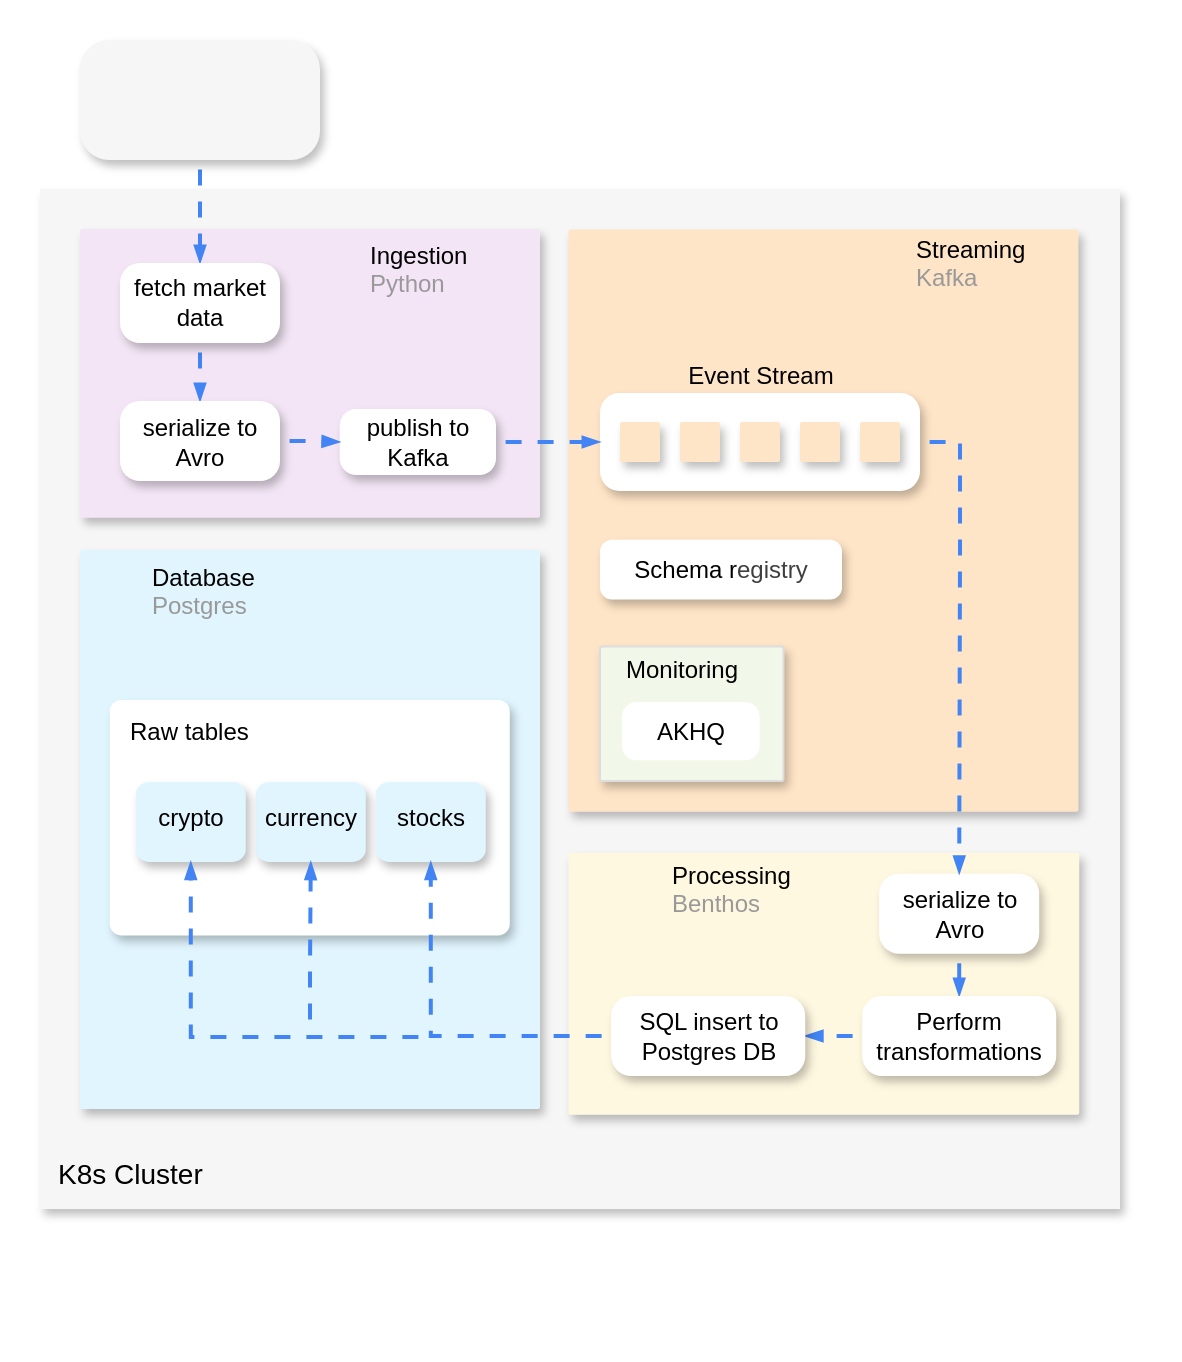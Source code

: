 <mxfile version="28.1.2">
  <diagram name="Page-1" id="xxeRnDWCn8qRitkoaaiU">
    <mxGraphModel dx="-151" dy="748" grid="1" gridSize="10" guides="1" tooltips="1" connect="1" arrows="1" fold="1" page="1" pageScale="1" pageWidth="1169" pageHeight="827" math="0" shadow="0">
      <root>
        <mxCell id="0" />
        <mxCell id="1" parent="0" />
        <mxCell id="kzKmitKhUcXPs3Ogp9_--245" value="" style="rounded=0;whiteSpace=wrap;html=1;strokeColor=none;gradientColor=none;" vertex="1" parent="1">
          <mxGeometry x="1200" y="20" width="580" height="630" as="geometry" />
        </mxCell>
        <mxCell id="167" value="&lt;font style=&quot;color: rgb(0, 0, 0);&quot;&gt;K8s Cluster&lt;/font&gt;" style="fillColor=#F6F6F6;strokeColor=none;shadow=1;gradientColor=none;fontSize=14;align=left;spacing=9;fontColor=#717171;9E9E9E;verticalAlign=bottom;spacingTop=-4;fontStyle=0;spacingLeft=0;html=1;movable=1;resizable=1;rotatable=1;deletable=1;editable=1;locked=0;connectable=1;container=0;spacingRight=0;" parent="1" vertex="1">
          <mxGeometry x="1220" y="114.51" width="540" height="510" as="geometry" />
        </mxCell>
        <mxCell id="168" value="" style="strokeColor=none;shadow=1;strokeWidth=1;rounded=1;absoluteArcSize=1;arcSize=2;fillColor=#F3E5F5;container=0;spacingLeft=3;" parent="1" vertex="1">
          <mxGeometry x="1240" y="134.51" width="230" height="144.35" as="geometry" />
        </mxCell>
        <mxCell id="169" value="" style="strokeColor=none;shadow=1;strokeWidth=1;rounded=1;absoluteArcSize=1;arcSize=2;fillColor=#E1F5FE;align=left;verticalAlign=top;spacingBottom=3;container=0;" parent="1" vertex="1">
          <mxGeometry x="1240" y="295.01" width="230" height="279.5" as="geometry" />
        </mxCell>
        <mxCell id="181" value="publish to Kafka" style="rounded=1;whiteSpace=wrap;html=1;shadow=1;strokeColor=none;strokeWidth=1;align=center;verticalAlign=middle;arcSize=25;fontFamily=Helvetica;fontSize=12;fontColor=default;fillColor=#FFFFFF;glass=0;gradientColor=none;" parent="1" vertex="1">
          <mxGeometry x="1369.89" y="224.49" width="78.11" height="33.02" as="geometry" />
        </mxCell>
        <mxCell id="183" style="edgeStyle=orthogonalEdgeStyle;rounded=0;orthogonalLoop=1;jettySize=auto;html=1;entryX=0.5;entryY=0;entryDx=0;entryDy=0;dashed=0;strokeColor=#4284F3;strokeWidth=2;align=center;verticalAlign=middle;fontFamily=Helvetica;fontSize=12;fontColor=default;labelBackgroundColor=none;startArrow=none;startFill=0;startSize=4;endArrow=blockThin;endFill=1;endSize=4;flowAnimation=1;" parent="1" source="184" target="191" edge="1">
          <mxGeometry relative="1" as="geometry" />
        </mxCell>
        <mxCell id="190" style="edgeStyle=orthogonalEdgeStyle;html=1;rounded=0;dashed=0;strokeColor=#4284F3;strokeWidth=2;align=center;verticalAlign=middle;fontFamily=Helvetica;fontSize=12;fontColor=default;labelBackgroundColor=none;startArrow=none;startFill=0;startSize=4;endArrow=blockThin;endFill=1;endSize=4;flowAnimation=1;entryX=0.5;entryY=0;entryDx=0;entryDy=0;" parent="1" source="191" target="193" edge="1">
          <mxGeometry relative="1" as="geometry">
            <Array as="points">
              <mxPoint x="1300" y="214.51" />
              <mxPoint x="1300" y="214.51" />
            </Array>
          </mxGeometry>
        </mxCell>
        <mxCell id="191" value="fetch market data" style="rounded=1;whiteSpace=wrap;html=1;shadow=1;strokeColor=none;strokeWidth=1;align=center;verticalAlign=middle;arcSize=25;fontFamily=Helvetica;fontSize=12;fontColor=default;fillColor=#FFFFFF;glass=0;gradientColor=none;" parent="1" vertex="1">
          <mxGeometry x="1260" y="151.47" width="80" height="40.04" as="geometry" />
        </mxCell>
        <mxCell id="192" style="edgeStyle=orthogonalEdgeStyle;shape=connector;rounded=0;html=1;dashed=0;strokeColor=#4284F3;strokeWidth=2;align=center;verticalAlign=middle;fontFamily=Helvetica;fontSize=12;fontColor=default;labelBackgroundColor=none;startArrow=none;startFill=0;startSize=4;endArrow=blockThin;endFill=1;endSize=4;flowAnimation=1;" parent="1" source="193" target="181" edge="1">
          <mxGeometry relative="1" as="geometry" />
        </mxCell>
        <mxCell id="193" value="serialize to Avro" style="rounded=1;whiteSpace=wrap;html=1;shadow=1;strokeColor=none;strokeWidth=1;align=center;verticalAlign=middle;arcSize=25;fontFamily=Helvetica;fontSize=12;fontColor=default;fillColor=#FFFFFF;glass=0;gradientColor=none;" parent="1" vertex="1">
          <mxGeometry x="1260" y="220.49" width="80" height="40.04" as="geometry" />
        </mxCell>
        <mxCell id="202" value="" style="group" parent="1" vertex="1" connectable="0">
          <mxGeometry x="1365.89" y="139.51" width="89" height="50" as="geometry" />
        </mxCell>
        <mxCell id="203" value="" style="shape=image;verticalLabelPosition=bottom;labelBackgroundColor=default;verticalAlign=top;aspect=fixed;imageAspect=0;image=https://upload.wikimedia.org/wikipedia/commons/thumb/c/c3/Python-logo-notext.svg/1200px-Python-logo-notext.svg.png;" parent="202" vertex="1">
          <mxGeometry x="71" y="4.11" width="24" height="24" as="geometry" />
        </mxCell>
        <mxCell id="204" value="&lt;span&gt;&lt;font color=&quot;#000000&quot; style=&quot;forced-color-adjust: none; color: light-dark(rgb(0, 0, 0), rgb(237, 237, 237)); scrollbar-color: rgb(226, 226, 226) rgb(251, 251, 251); font-family: Helvetica; font-size: 12px; font-style: normal; font-variant-ligatures: normal; font-variant-caps: normal; font-weight: 400; letter-spacing: normal; orphans: 2; text-align: right; text-indent: 0px; text-transform: none; widows: 2; word-spacing: 0px; -webkit-text-stroke-width: 0px; white-space: nowrap; text-decoration-thickness: initial; text-decoration-style: initial; text-decoration-color: initial;&quot;&gt;Ingestion&lt;/font&gt;&lt;br style=&quot;forced-color-adjust: none; color: rgb(63, 63, 63); scrollbar-color: rgb(226, 226, 226) rgb(251, 251, 251); font-family: Helvetica; font-size: 12px; font-style: normal; font-variant-ligatures: normal; font-variant-caps: normal; font-weight: 400; letter-spacing: normal; orphans: 2; text-align: right; text-indent: 0px; text-transform: none; widows: 2; word-spacing: 0px; -webkit-text-stroke-width: 0px; white-space: nowrap; text-decoration-thickness: initial; text-decoration-style: initial; text-decoration-color: initial;&quot;&gt;&lt;span style=&quot;color: rgb(153, 153, 153); font-family: Helvetica; font-size: 12px; font-style: normal; font-variant-ligatures: normal; font-variant-caps: normal; font-weight: 400; letter-spacing: normal; orphans: 2; text-align: right; text-indent: 0px; text-transform: none; widows: 2; word-spacing: 0px; -webkit-text-stroke-width: 0px; white-space: nowrap; text-decoration-thickness: initial; text-decoration-style: initial; text-decoration-color: initial; float: none; display: inline !important;&quot;&gt;Python&lt;/span&gt;&lt;/span&gt;" style="text;whiteSpace=wrap;html=1;labelBackgroundColor=none;" parent="202" vertex="1">
          <mxGeometry x="17.5" y="-5.89" width="62" height="50" as="geometry" />
        </mxCell>
        <mxCell id="206" value="" style="strokeColor=none;shadow=1;strokeWidth=1;rounded=1;absoluteArcSize=1;arcSize=2;align=left;verticalAlign=middle;fillColor=#FFF8E1;spacing=0;spacingBottom=0;spacingTop=0;spacingLeft=14;" parent="1" vertex="1">
          <mxGeometry x="1484.22" y="446.32" width="255.39" height="131" as="geometry" />
        </mxCell>
        <mxCell id="207" value="&lt;span&gt;&lt;font color=&quot;#000000&quot; style=&quot;forced-color-adjust: none; color: light-dark(rgb(0, 0, 0), rgb(237, 237, 237)); scrollbar-color: rgb(226, 226, 226) rgb(251, 251, 251); font-family: Helvetica; font-size: 12px; font-style: normal; font-variant-ligatures: normal; font-variant-caps: normal; font-weight: 400; letter-spacing: normal; orphans: 2; text-align: right; text-indent: 0px; text-transform: none; widows: 2; word-spacing: 0px; -webkit-text-stroke-width: 0px; white-space: nowrap; text-decoration-thickness: initial; text-decoration-style: initial; text-decoration-color: initial;&quot;&gt;Processing&lt;/font&gt;&lt;br style=&quot;forced-color-adjust: none; color: rgb(63, 63, 63); scrollbar-color: rgb(226, 226, 226) rgb(251, 251, 251); font-family: Helvetica; font-size: 12px; font-style: normal; font-variant-ligatures: normal; font-variant-caps: normal; font-weight: 400; letter-spacing: normal; orphans: 2; text-align: right; text-indent: 0px; text-transform: none; widows: 2; word-spacing: 0px; -webkit-text-stroke-width: 0px; white-space: nowrap; text-decoration-thickness: initial; text-decoration-style: initial; text-decoration-color: initial;&quot;&gt;&lt;span style=&quot;color: rgb(153, 153, 153); font-family: Helvetica; font-size: 12px; font-style: normal; font-variant-ligatures: normal; font-variant-caps: normal; font-weight: 400; letter-spacing: normal; orphans: 2; text-align: right; text-indent: 0px; text-transform: none; widows: 2; word-spacing: 0px; -webkit-text-stroke-width: 0px; white-space: nowrap; text-decoration-thickness: initial; text-decoration-style: initial; text-decoration-color: initial; float: none; display: inline !important;&quot;&gt;Benthos&lt;/span&gt;&lt;/span&gt;" style="text;whiteSpace=wrap;html=1;labelBackgroundColor=none;" parent="1" vertex="1">
          <mxGeometry x="1534.11" y="444.32" width="90" height="50" as="geometry" />
        </mxCell>
        <mxCell id="208" value="" style="shape=image;verticalLabelPosition=bottom;labelBackgroundColor=default;verticalAlign=top;aspect=fixed;imageAspect=0;image=https://avatars.githubusercontent.com/u/48179284?v=4;" parent="1" vertex="1">
          <mxGeometry x="1488.11" y="441.99" width="46" height="46" as="geometry" />
        </mxCell>
        <mxCell id="217" value="" style="edgeStyle=orthogonalEdgeStyle;shape=connector;rounded=0;html=1;dashed=0;strokeColor=#4284F3;strokeWidth=2;align=center;verticalAlign=middle;fontFamily=Helvetica;fontSize=12;fontColor=default;labelBackgroundColor=none;startArrow=none;startFill=0;startSize=4;endArrow=blockThin;endFill=1;endSize=4;flowAnimation=1;" parent="1" source="209" target="210" edge="1">
          <mxGeometry relative="1" as="geometry" />
        </mxCell>
        <mxCell id="209" value="serialize to Avro" style="rounded=1;whiteSpace=wrap;html=1;shadow=1;strokeColor=none;strokeWidth=1;align=center;verticalAlign=middle;arcSize=25;fontFamily=Helvetica;fontSize=12;fontColor=default;fillColor=#FFFFFF;glass=0;gradientColor=none;" parent="1" vertex="1">
          <mxGeometry x="1639.61" y="456.83" width="80" height="40.04" as="geometry" />
        </mxCell>
        <mxCell id="218" value="" style="edgeStyle=orthogonalEdgeStyle;shape=connector;rounded=0;html=1;dashed=0;strokeColor=#4284F3;strokeWidth=2;align=center;verticalAlign=middle;fontFamily=Helvetica;fontSize=12;fontColor=default;labelBackgroundColor=none;startArrow=none;startFill=0;startSize=4;endArrow=blockThin;endFill=1;endSize=4;flowAnimation=1;" parent="1" source="210" target="211" edge="1">
          <mxGeometry relative="1" as="geometry" />
        </mxCell>
        <mxCell id="210" value="Perform transformations" style="rounded=1;whiteSpace=wrap;html=1;shadow=1;strokeColor=none;strokeWidth=1;align=center;verticalAlign=middle;arcSize=25;fontFamily=Helvetica;fontSize=12;fontColor=default;fillColor=#FFFFFF;glass=0;gradientColor=none;" parent="1" vertex="1">
          <mxGeometry x="1631.11" y="517.99" width="97" height="40.04" as="geometry" />
        </mxCell>
        <mxCell id="211" value="SQL insert to Postgres DB" style="rounded=1;whiteSpace=wrap;html=1;shadow=1;strokeColor=none;strokeWidth=1;align=center;verticalAlign=middle;arcSize=25;fontFamily=Helvetica;fontSize=12;fontColor=default;fillColor=#FFFFFF;glass=0;gradientColor=none;" parent="1" vertex="1">
          <mxGeometry x="1505.61" y="517.99" width="97" height="40.04" as="geometry" />
        </mxCell>
        <mxCell id="213" value="&lt;span&gt;&lt;font color=&quot;#000000&quot; style=&quot;forced-color-adjust: none; color: light-dark(rgb(0, 0, 0), rgb(237, 237, 237)); scrollbar-color: rgb(226, 226, 226) rgb(251, 251, 251); font-family: Helvetica; font-size: 12px; font-style: normal; font-variant-ligatures: normal; font-variant-caps: normal; font-weight: 400; letter-spacing: normal; orphans: 2; text-align: right; text-indent: 0px; text-transform: none; widows: 2; word-spacing: 0px; -webkit-text-stroke-width: 0px; white-space: nowrap; text-decoration-thickness: initial; text-decoration-style: initial; text-decoration-color: initial;&quot;&gt;Database&lt;/font&gt;&lt;br style=&quot;forced-color-adjust: none; color: rgb(63, 63, 63); scrollbar-color: rgb(226, 226, 226) rgb(251, 251, 251); font-family: Helvetica; font-size: 12px; font-style: normal; font-variant-ligatures: normal; font-variant-caps: normal; font-weight: 400; letter-spacing: normal; orphans: 2; text-align: right; text-indent: 0px; text-transform: none; widows: 2; word-spacing: 0px; -webkit-text-stroke-width: 0px; white-space: nowrap; text-decoration-thickness: initial; text-decoration-style: initial; text-decoration-color: initial;&quot;&gt;&lt;span style=&quot;color: rgb(153, 153, 153); font-family: Helvetica; font-size: 12px; font-style: normal; font-variant-ligatures: normal; font-variant-caps: normal; font-weight: 400; letter-spacing: normal; orphans: 2; text-align: right; text-indent: 0px; text-transform: none; widows: 2; word-spacing: 0px; -webkit-text-stroke-width: 0px; white-space: nowrap; text-decoration-thickness: initial; text-decoration-style: initial; text-decoration-color: initial; float: none; display: inline !important;&quot;&gt;Postgres&lt;/span&gt;&lt;/span&gt;" style="text;whiteSpace=wrap;html=1;labelBackgroundColor=none;" parent="1" vertex="1">
          <mxGeometry x="1273.89" y="295.01" width="90" height="50" as="geometry" />
        </mxCell>
        <mxCell id="173" value="&lt;div style=&quot;&quot;&gt;&lt;span style=&quot;white-space: pre;&quot;&gt;Raw tables&lt;/span&gt;&lt;/div&gt;" style="rounded=1;html=1;shadow=1;strokeColor=none;strokeWidth=1;align=left;verticalAlign=top;arcSize=5;fontFamily=Helvetica;fontSize=12;fontColor=default;fillColor=#FFFFFF;whiteSpace=wrap;fillStyle=solid;spacingRight=2;spacing=4;spacingLeft=6;" parent="1" vertex="1">
          <mxGeometry x="1254.89" y="369.94" width="200" height="117.81" as="geometry" />
        </mxCell>
        <mxCell id="174" value="currency" style="sketch=0;points=[[0,0,0],[0.25,0,0],[0.5,0,0],[0.75,0,0],[1,0,0],[1,0.25,0],[1,0.5,0],[1,0.75,0],[1,1,0],[0.75,1,0],[0.5,1,0],[0.25,1,0],[0,1,0],[0,0.75,0],[0,0.5,0],[0,0.25,0]];rounded=1;absoluteArcSize=1;arcSize=13;html=1;strokeColor=none;gradientColor=none;shadow=1;dashed=0;fontSize=12;fontColor=#000000;align=center;verticalAlign=middle;spacing=10;spacingTop=-4;whiteSpace=wrap;fillColor=#E1F5FE;fontFamily=Helvetica;labelBackgroundColor=none;" parent="1" vertex="1">
          <mxGeometry x="1327.89" y="410.94" width="55" height="40" as="geometry" />
        </mxCell>
        <mxCell id="175" value="stocks" style="sketch=0;points=[[0,0,0],[0.25,0,0],[0.5,0,0],[0.75,0,0],[1,0,0],[1,0.25,0],[1,0.5,0],[1,0.75,0],[1,1,0],[0.75,1,0],[0.5,1,0],[0.25,1,0],[0,1,0],[0,0.75,0],[0,0.5,0],[0,0.25,0]];rounded=1;absoluteArcSize=1;arcSize=13;html=1;strokeColor=none;gradientColor=none;shadow=1;dashed=0;fontSize=12;fontColor=#000000;align=center;verticalAlign=middle;spacing=10;spacingTop=-4;whiteSpace=wrap;fillColor=#E1F5FE;fontFamily=Helvetica;labelBackgroundColor=none;" parent="1" vertex="1">
          <mxGeometry x="1387.89" y="410.94" width="55" height="40" as="geometry" />
        </mxCell>
        <mxCell id="176" value="crypto" style="sketch=0;points=[[0,0,0],[0.25,0,0],[0.5,0,0],[0.75,0,0],[1,0,0],[1,0.25,0],[1,0.5,0],[1,0.75,0],[1,1,0],[0.75,1,0],[0.5,1,0],[0.25,1,0],[0,1,0],[0,0.75,0],[0,0.5,0],[0,0.25,0]];rounded=1;absoluteArcSize=1;arcSize=13;html=1;strokeColor=none;gradientColor=none;shadow=1;dashed=0;fontSize=12;fontColor=#000000;align=center;verticalAlign=middle;spacing=10;spacingTop=-4;whiteSpace=wrap;fillColor=#E1F5FE;fontFamily=Helvetica;labelBackgroundColor=none;" parent="1" vertex="1">
          <mxGeometry x="1267.89" y="410.94" width="55" height="40" as="geometry" />
        </mxCell>
        <mxCell id="221" value="" style="group" parent="1" vertex="1" connectable="0">
          <mxGeometry x="1484.22" y="130.51" width="305.78" height="295.33" as="geometry" />
        </mxCell>
        <mxCell id="170" value="" style="strokeColor=none;shadow=1;strokeWidth=1;rounded=1;absoluteArcSize=1;arcSize=2;fillColor=#FFE5C7;container=0;" parent="221" vertex="1">
          <mxGeometry y="4.198" width="255.0" height="291.132" as="geometry" />
        </mxCell>
        <mxCell id="186" value="&lt;span&gt;&lt;font color=&quot;#000000&quot; style=&quot;forced-color-adjust: none; color: light-dark(rgb(0, 0, 0), rgb(237, 237, 237)); scrollbar-color: rgb(226, 226, 226) rgb(251, 251, 251); font-family: Helvetica; font-size: 12px; font-style: normal; font-variant-ligatures: normal; font-variant-caps: normal; font-weight: 400; letter-spacing: normal; orphans: 2; text-align: right; text-indent: 0px; text-transform: none; widows: 2; word-spacing: 0px; -webkit-text-stroke-width: 0px; white-space: nowrap; text-decoration-thickness: initial; text-decoration-style: initial; text-decoration-color: initial;&quot;&gt;Streaming&lt;/font&gt;&lt;br style=&quot;forced-color-adjust: none; color: rgb(63, 63, 63); scrollbar-color: rgb(226, 226, 226) rgb(251, 251, 251); font-family: Helvetica; font-size: 12px; font-style: normal; font-variant-ligatures: normal; font-variant-caps: normal; font-weight: 400; letter-spacing: normal; orphans: 2; text-align: right; text-indent: 0px; text-transform: none; widows: 2; word-spacing: 0px; -webkit-text-stroke-width: 0px; white-space: nowrap; text-decoration-thickness: initial; text-decoration-style: initial; text-decoration-color: initial;&quot;&gt;&lt;span style=&quot;color: rgb(153, 153, 153); font-family: Helvetica; font-size: 12px; font-style: normal; font-variant-ligatures: normal; font-variant-caps: normal; font-weight: 400; letter-spacing: normal; orphans: 2; text-align: right; text-indent: 0px; text-transform: none; widows: 2; word-spacing: 0px; -webkit-text-stroke-width: 0px; white-space: nowrap; text-decoration-thickness: initial; text-decoration-style: initial; text-decoration-color: initial; float: none; display: inline !important;&quot;&gt;Kafka&lt;/span&gt;&lt;/span&gt;" style="text;whiteSpace=wrap;html=1;labelBackgroundColor=none;" parent="221" vertex="1">
          <mxGeometry x="171.78" width="64.22" height="39.909" as="geometry" />
        </mxCell>
        <mxCell id="187" value="" style="shape=image;verticalLabelPosition=bottom;labelBackgroundColor=default;verticalAlign=top;aspect=fixed;imageAspect=0;image=https://upload.wikimedia.org/wikipedia/commons/thumb/0/01/Apache_Kafka_logo.svg/1200px-Apache_Kafka_logo.svg.png;" parent="221" vertex="1">
          <mxGeometry x="235.778" y="10.642" width="12.408" height="20.175" as="geometry" />
        </mxCell>
        <mxCell id="227" value="" style="group" parent="221" vertex="1" connectable="0">
          <mxGeometry x="15.78" y="210.193" width="114.22" height="69.842" as="geometry" />
        </mxCell>
        <mxCell id="224" value="" style="strokeColor=#dddddd;shadow=1;strokeWidth=1;rounded=1;absoluteArcSize=1;arcSize=2;fillColor=#F1F8E9;container=0;" parent="227" vertex="1">
          <mxGeometry y="2.524" width="91.734" height="67.317" as="geometry" />
        </mxCell>
        <mxCell id="225" value="AKHQ" style="rounded=1;whiteSpace=wrap;html=1;shadow=0;strokeColor=none;strokeWidth=1;align=center;verticalAlign=middle;arcSize=25;fontFamily=Helvetica;fontSize=12;fontColor=default;fillColor=#FFFFFF;glass=0;gradientColor=none;" parent="227" vertex="1">
          <mxGeometry x="11.02" y="30.331" width="68.8" height="29.144" as="geometry" />
        </mxCell>
        <mxCell id="226" value="&lt;div style=&quot;text-align: right;&quot;&gt;&lt;span style=&quot;background-color: transparent; text-wrap-mode: nowrap;&quot;&gt;Monitoring&lt;/span&gt;&lt;/div&gt;" style="text;whiteSpace=wrap;html=1;labelBackgroundColor=none;" parent="227" vertex="1">
          <mxGeometry x="11.02" width="103.2" height="49.887" as="geometry" />
        </mxCell>
        <mxCell id="241" value="" style="group" parent="221" vertex="1" connectable="0">
          <mxGeometry x="15.78" y="62.535" width="160.0" height="72.406" as="geometry" />
        </mxCell>
        <mxCell id="233" value="&lt;div style=&quot;&quot;&gt;&lt;br&gt;&lt;/div&gt;" style="rounded=1;html=1;shadow=1;strokeColor=none;strokeWidth=1;align=center;verticalAlign=top;arcSize=20;fontFamily=Helvetica;fontSize=12;fontColor=default;fillColor=#FFFFFF;whiteSpace=wrap;fillStyle=solid;" parent="241" vertex="1">
          <mxGeometry y="23.427" width="160.0" height="48.979" as="geometry" />
        </mxCell>
        <mxCell id="234" value="" style="strokeColor=none;shadow=1;strokeWidth=1;rounded=1;absoluteArcSize=1;arcSize=2;fillColor=#FFE5C7;container=0;" parent="241" vertex="1">
          <mxGeometry x="10.0" y="37.944" width="20.0" height="19.955" as="geometry" />
        </mxCell>
        <mxCell id="235" value="" style="strokeColor=none;shadow=1;strokeWidth=1;rounded=1;absoluteArcSize=1;arcSize=2;fillColor=#FFE5C7;container=0;" parent="241" vertex="1">
          <mxGeometry x="40.0" y="37.944" width="20.0" height="19.955" as="geometry" />
        </mxCell>
        <mxCell id="236" value="" style="strokeColor=none;shadow=1;strokeWidth=1;rounded=1;absoluteArcSize=1;arcSize=2;fillColor=#FFE5C7;container=0;" parent="241" vertex="1">
          <mxGeometry x="70.0" y="37.944" width="20.0" height="19.955" as="geometry" />
        </mxCell>
        <mxCell id="237" value="" style="strokeColor=none;shadow=1;strokeWidth=1;rounded=1;absoluteArcSize=1;arcSize=2;fillColor=#FFE5C7;container=0;" parent="241" vertex="1">
          <mxGeometry x="100.0" y="37.944" width="20.0" height="19.955" as="geometry" />
        </mxCell>
        <mxCell id="238" value="" style="strokeColor=none;shadow=1;strokeWidth=1;rounded=1;absoluteArcSize=1;arcSize=2;fillColor=#FFE5C7;container=0;" parent="241" vertex="1">
          <mxGeometry x="130.0" y="37.944" width="20.0" height="19.955" as="geometry" />
        </mxCell>
        <mxCell id="239" value="Event Stream" style="text;html=1;align=center;verticalAlign=middle;whiteSpace=wrap;rounded=0;fontFamily=Helvetica;fontSize=12;fontColor=default;labelBackgroundColor=none;" parent="241" vertex="1">
          <mxGeometry x="41.65" width="76.7" height="29.932" as="geometry" />
        </mxCell>
        <mxCell id="182" value="&lt;div style=&quot;&quot;&gt;&lt;span style=&quot;white-space: pre;&quot;&gt;&lt;font style=&quot;color: rgb(0, 0, 0);&quot;&gt;Schema &lt;/font&gt;&lt;/span&gt;&lt;span style=&quot;color: rgb(63, 63, 63); background-color: transparent; white-space: pre;&quot;&gt;&lt;font style=&quot;color: rgb(0, 0, 0);&quot;&gt;r&lt;/font&gt;&lt;/span&gt;&lt;span style=&quot;color: rgb(63, 63, 63); background-color: transparent; white-space: pre;&quot;&gt;egistry&lt;/span&gt;&lt;/div&gt;" style="rounded=1;html=1;shadow=1;strokeColor=none;strokeWidth=1;align=center;verticalAlign=middle;arcSize=20;fontFamily=Helvetica;fontSize=12;fontColor=default;fillColor=#FFFFFF;whiteSpace=wrap;fillStyle=solid;" parent="221" vertex="1">
          <mxGeometry x="15.78" y="159.309" width="121.0" height="29.932" as="geometry" />
        </mxCell>
        <mxCell id="180" style="edgeStyle=orthogonalEdgeStyle;shape=connector;rounded=0;html=1;dashed=0;strokeColor=#4284F3;strokeWidth=2;align=center;verticalAlign=middle;fontFamily=Helvetica;fontSize=12;fontColor=default;labelBackgroundColor=none;startArrow=none;startFill=0;startSize=4;endArrow=blockThin;endFill=1;endSize=4;flowAnimation=1;entryX=0;entryY=0.5;entryDx=0;entryDy=0;" parent="1" source="181" target="233" edge="1">
          <mxGeometry relative="1" as="geometry">
            <mxPoint x="1680" y="257.51" as="targetPoint" />
          </mxGeometry>
        </mxCell>
        <mxCell id="228" style="edgeStyle=orthogonalEdgeStyle;shape=connector;rounded=0;html=1;entryX=0.5;entryY=1;entryDx=0;entryDy=0;entryPerimeter=0;dashed=0;strokeColor=#4284F3;strokeWidth=2;align=center;verticalAlign=middle;fontFamily=Helvetica;fontSize=12;fontColor=default;labelBackgroundColor=none;startArrow=none;startFill=0;startSize=4;endArrow=blockThin;endFill=1;endSize=4;flowAnimation=1;" parent="1" source="211" target="175" edge="1">
          <mxGeometry relative="1" as="geometry" />
        </mxCell>
        <mxCell id="229" style="edgeStyle=orthogonalEdgeStyle;shape=connector;rounded=0;html=1;entryX=0.5;entryY=1;entryDx=0;entryDy=0;entryPerimeter=0;dashed=0;strokeColor=#4284F3;strokeWidth=2;align=center;verticalAlign=middle;fontFamily=Helvetica;fontSize=12;fontColor=default;labelBackgroundColor=none;startArrow=none;startFill=0;startSize=4;endArrow=blockThin;endFill=1;endSize=4;flowAnimation=1;" parent="1" target="174" edge="1">
          <mxGeometry relative="1" as="geometry">
            <mxPoint x="1355" y="534.51" as="sourcePoint" />
            <Array as="points">
              <mxPoint x="1355" y="524.51" />
              <mxPoint x="1355" y="504.51" />
              <mxPoint x="1355" y="504.51" />
            </Array>
          </mxGeometry>
        </mxCell>
        <mxCell id="231" style="edgeStyle=orthogonalEdgeStyle;shape=connector;rounded=0;html=1;entryX=0.5;entryY=1;entryDx=0;entryDy=0;entryPerimeter=0;dashed=0;strokeColor=#4284F3;strokeWidth=2;align=center;verticalAlign=middle;fontFamily=Helvetica;fontSize=12;fontColor=default;labelBackgroundColor=none;startArrow=none;startFill=0;startSize=4;endArrow=blockThin;endFill=1;endSize=4;flowAnimation=1;" parent="1" target="176" edge="1">
          <mxGeometry relative="1" as="geometry">
            <mxPoint x="1414" y="538.51" as="sourcePoint" />
            <Array as="points">
              <mxPoint x="1295" y="537.51" />
            </Array>
          </mxGeometry>
        </mxCell>
        <mxCell id="205" style="edgeStyle=orthogonalEdgeStyle;shape=connector;rounded=0;html=1;exitX=1;exitY=0.5;exitDx=0;exitDy=0;entryX=0.5;entryY=0;entryDx=0;entryDy=0;dashed=0;strokeColor=#4284F3;strokeWidth=2;align=center;verticalAlign=middle;fontFamily=Helvetica;fontSize=12;fontColor=default;labelBackgroundColor=none;startArrow=none;startFill=0;startSize=4;endArrow=blockThin;endFill=1;endSize=4;flowAnimation=1;" parent="1" source="233" target="209" edge="1">
          <mxGeometry relative="1" as="geometry">
            <mxPoint x="1736.69" y="418.336" as="targetPoint" />
            <mxPoint x="1709.61" y="332.105" as="sourcePoint" />
            <Array as="points">
              <mxPoint x="1680" y="241.51" />
              <mxPoint x="1680" y="294.51" />
              <mxPoint x="1680" y="294.51" />
            </Array>
          </mxGeometry>
        </mxCell>
        <mxCell id="243" value="" style="shape=image;verticalLabelPosition=bottom;labelBackgroundColor=default;verticalAlign=top;aspect=fixed;imageAspect=0;image=https://upload.wikimedia.org/wikipedia/commons/thumb/3/39/Kubernetes_logo_without_workmark.svg/2109px-Kubernetes_logo_without_workmark.svg.png;" parent="1" vertex="1">
          <mxGeometry x="1313.24" y="592.32" width="26.76" height="26" as="geometry" />
        </mxCell>
        <mxCell id="245" value="" style="shape=image;verticalLabelPosition=bottom;labelBackgroundColor=default;verticalAlign=top;aspect=fixed;imageAspect=0;image=https://avatars.githubusercontent.com/u/83191469?s=280&amp;v=4;" parent="1" vertex="1">
          <mxGeometry x="1375.72" y="592.32" width="26" height="26" as="geometry" />
        </mxCell>
        <mxCell id="184" value="" style="rounded=1;absoluteArcSize=1;arcSize=29;html=1;shadow=1;dashed=0;fontSize=12;align=left;verticalAlign=top;spacing=10;spacingTop=-4;gradientColor=none;strokeColor=none;strokeWidth=2;fillColor=#F6F6F6;" parent="1" vertex="1">
          <mxGeometry x="1240" y="40.0" width="120" height="60" as="geometry" />
        </mxCell>
        <mxCell id="185" value="" style="shape=image;verticalLabelPosition=bottom;labelBackgroundColor=default;verticalAlign=top;aspect=fixed;imageAspect=0;image=https://upload.wikimedia.org/wikipedia/commons/8/8f/Yahoo%21_Finance_logo_2021.png;" parent="1" vertex="1">
          <mxGeometry x="1261.13" y="55.74" width="77.75" height="28.51" as="geometry" />
        </mxCell>
        <mxCell id="x_Z7hT5W2QCwyP8sTJ0q-249" value="" style="shape=image;verticalLabelPosition=bottom;labelBackgroundColor=default;verticalAlign=top;aspect=fixed;imageAspect=0;image=https://helm.sh/img/helm.svg;" parent="1" vertex="1">
          <mxGeometry x="1347.38" y="592.32" width="93.22" height="107.68" as="geometry" />
        </mxCell>
        <mxCell id="x_Z7hT5W2QCwyP8sTJ0q-251" value="" style="shape=image;verticalLabelPosition=bottom;labelBackgroundColor=default;verticalAlign=top;aspect=fixed;imageAspect=0;image=https://upload.wikimedia.org/wikipedia/commons/2/29/Postgresql_elephant.svg;" parent="1" vertex="1">
          <mxGeometry x="1247.62" y="304.01" width="93.06" height="95.99" as="geometry" />
        </mxCell>
      </root>
    </mxGraphModel>
  </diagram>
</mxfile>
